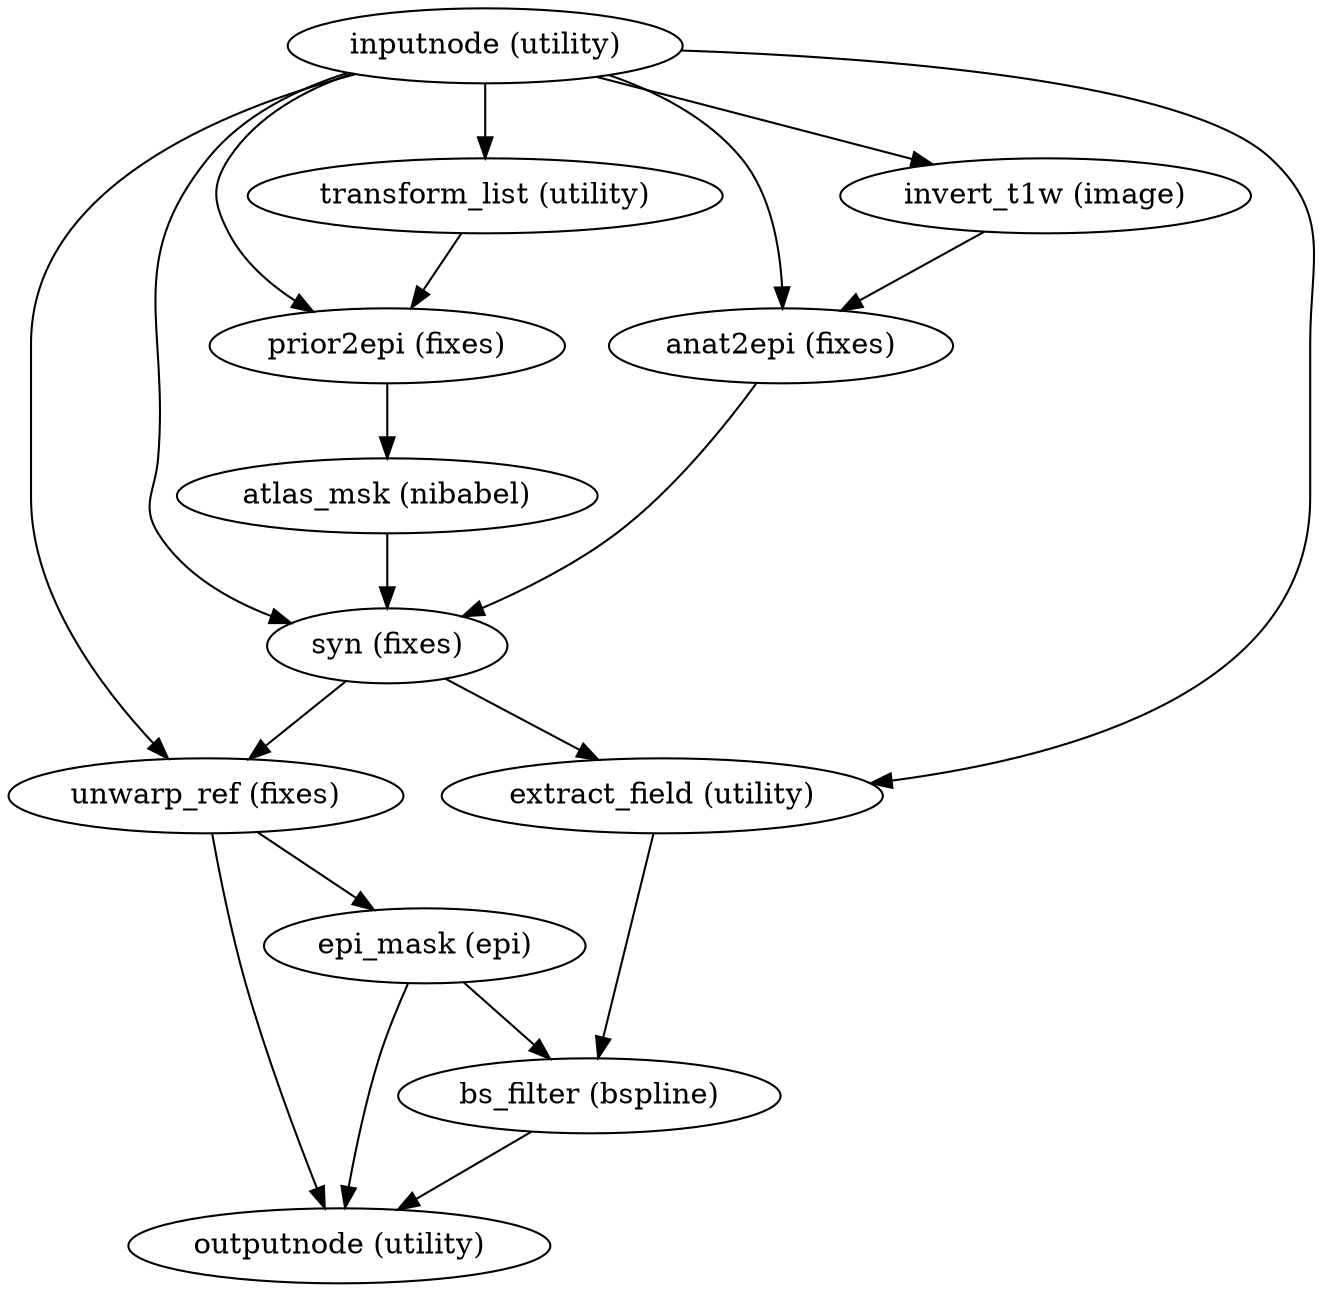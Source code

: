 strict digraph  {
"inputnode (utility)";
"transform_list (utility)";
"invert_t1w (image)";
"anat2epi (fixes)";
"syn (fixes)";
"unwarp_ref (fixes)";
"prior2epi (fixes)";
"extract_field (utility)";
"epi_mask (epi)";
"outputnode (utility)";
"atlas_msk (nibabel)";
"bs_filter (bspline)";
"inputnode (utility)" -> "transform_list (utility)";
"inputnode (utility)" -> "invert_t1w (image)";
"inputnode (utility)" -> "anat2epi (fixes)";
"inputnode (utility)" -> "syn (fixes)";
"inputnode (utility)" -> "unwarp_ref (fixes)";
"inputnode (utility)" -> "prior2epi (fixes)";
"inputnode (utility)" -> "extract_field (utility)";
"transform_list (utility)" -> "prior2epi (fixes)";
"invert_t1w (image)" -> "anat2epi (fixes)";
"anat2epi (fixes)" -> "syn (fixes)";
"syn (fixes)" -> "extract_field (utility)";
"syn (fixes)" -> "unwarp_ref (fixes)";
"unwarp_ref (fixes)" -> "epi_mask (epi)";
"unwarp_ref (fixes)" -> "outputnode (utility)";
"prior2epi (fixes)" -> "atlas_msk (nibabel)";
"extract_field (utility)" -> "bs_filter (bspline)";
"epi_mask (epi)" -> "bs_filter (bspline)";
"epi_mask (epi)" -> "outputnode (utility)";
"atlas_msk (nibabel)" -> "syn (fixes)";
"bs_filter (bspline)" -> "outputnode (utility)";
}
